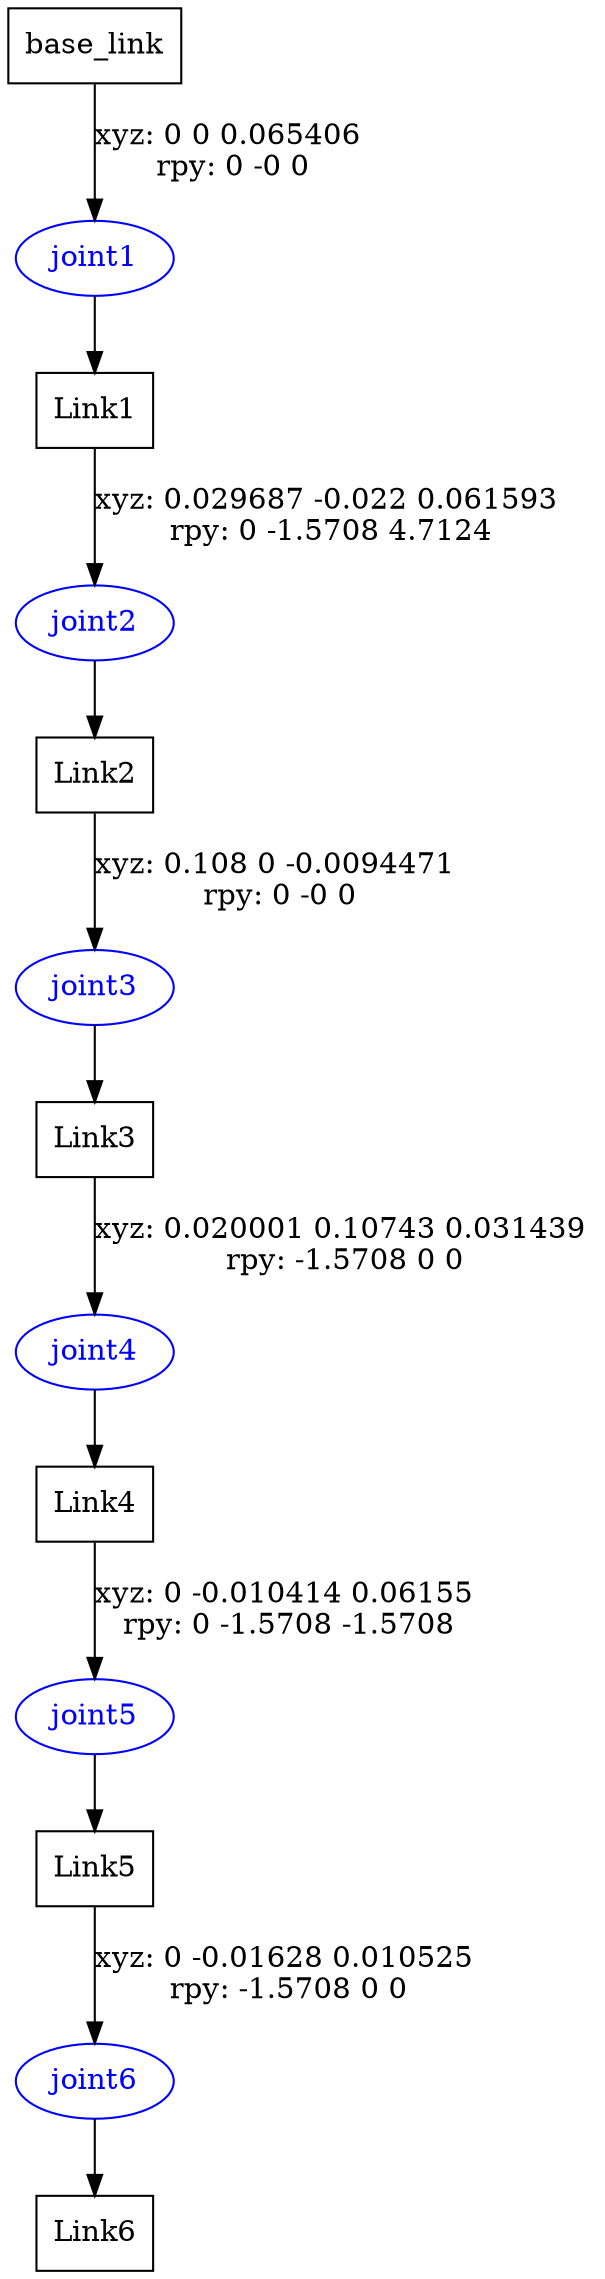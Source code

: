 digraph G {
node [shape=box];
"base_link" [label="base_link"];
"Link1" [label="Link1"];
"Link2" [label="Link2"];
"Link3" [label="Link3"];
"Link4" [label="Link4"];
"Link5" [label="Link5"];
"Link6" [label="Link6"];
node [shape=ellipse, color=blue, fontcolor=blue];
"base_link" -> "joint1" [label="xyz: 0 0 0.065406 \nrpy: 0 -0 0"]
"joint1" -> "Link1"
"Link1" -> "joint2" [label="xyz: 0.029687 -0.022 0.061593 \nrpy: 0 -1.5708 4.7124"]
"joint2" -> "Link2"
"Link2" -> "joint3" [label="xyz: 0.108 0 -0.0094471 \nrpy: 0 -0 0"]
"joint3" -> "Link3"
"Link3" -> "joint4" [label="xyz: 0.020001 0.10743 0.031439 \nrpy: -1.5708 0 0"]
"joint4" -> "Link4"
"Link4" -> "joint5" [label="xyz: 0 -0.010414 0.06155 \nrpy: 0 -1.5708 -1.5708"]
"joint5" -> "Link5"
"Link5" -> "joint6" [label="xyz: 0 -0.01628 0.010525 \nrpy: -1.5708 0 0"]
"joint6" -> "Link6"
}

